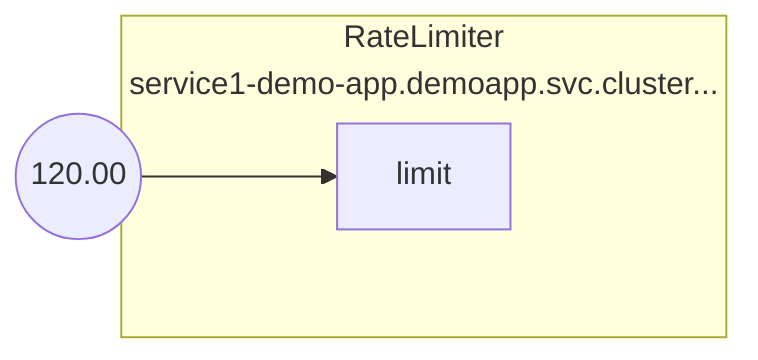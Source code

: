 flowchart LR
FakeConstant0((120.00))
FakeConstant0 --> root.0limit
subgraph root.0[<center>RateLimiter<br/>service1-demo-app.demoapp.svc.cluster...</center>]
subgraph root.0_inports[ ]
style root.0_inports fill:none,stroke:none
root.0limit[limit]
end
end